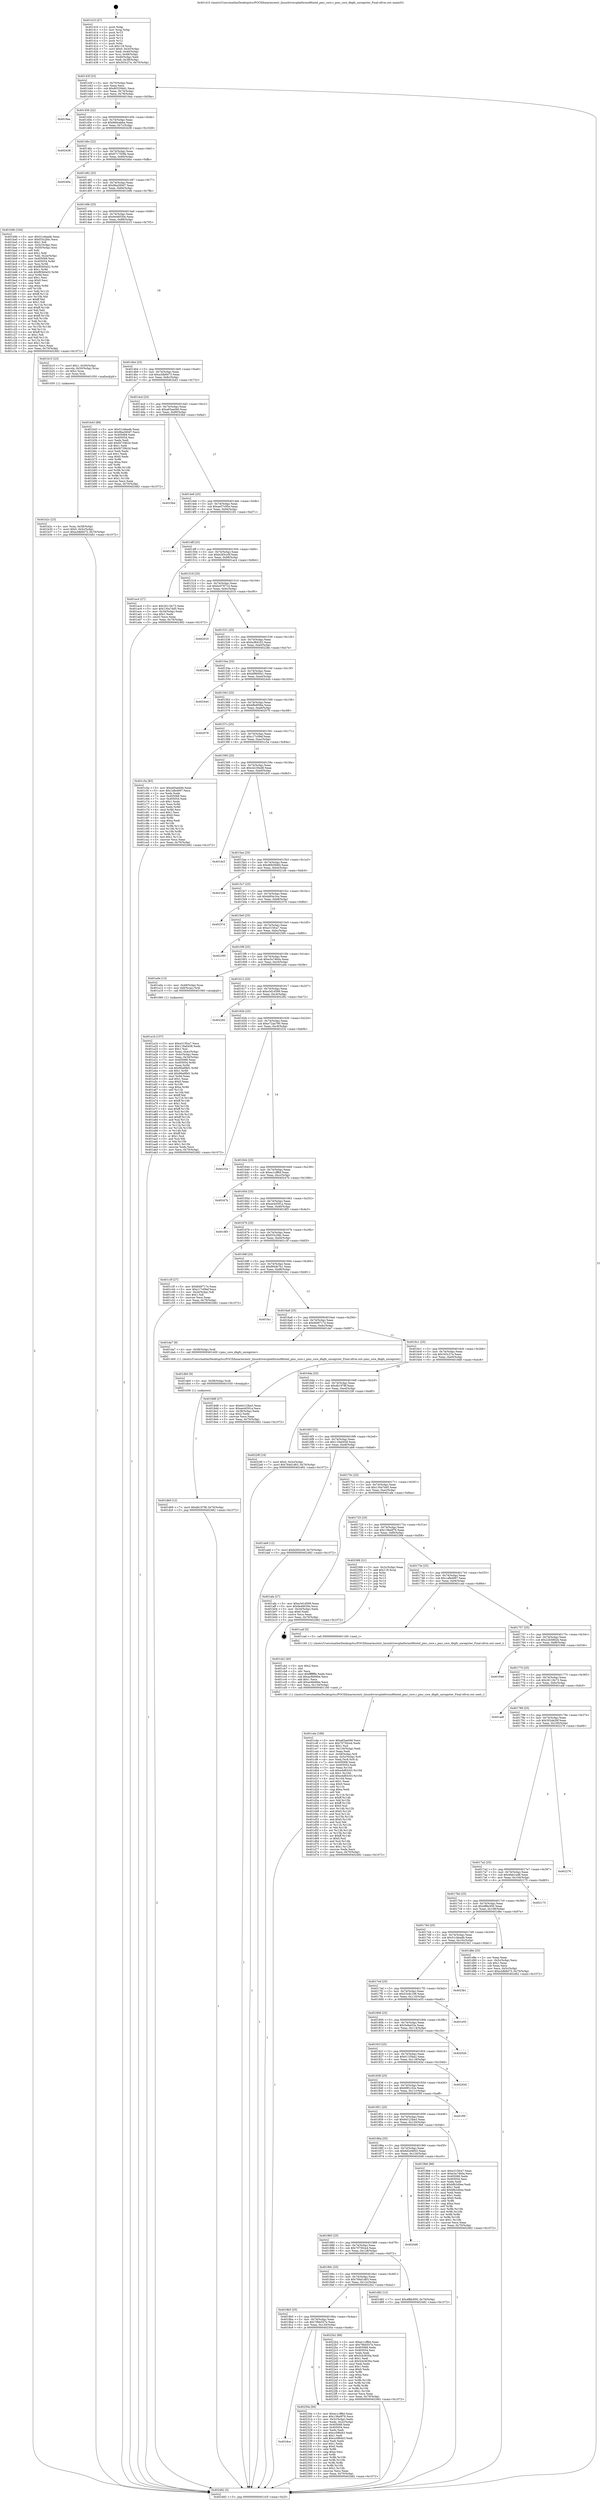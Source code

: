 digraph "0x401410" {
  label = "0x401410 (/mnt/c/Users/mathe/Desktop/tcc/POCII/binaries/extr_linuxdriversplatformx86intel_pmc_core.c_pmc_core_dbgfs_unregister_Final-ollvm.out::main(0))"
  labelloc = "t"
  node[shape=record]

  Entry [label="",width=0.3,height=0.3,shape=circle,fillcolor=black,style=filled]
  "0x40143f" [label="{
     0x40143f [23]\l
     | [instrs]\l
     &nbsp;&nbsp;0x40143f \<+3\>: mov -0x70(%rbp),%eax\l
     &nbsp;&nbsp;0x401442 \<+2\>: mov %eax,%ecx\l
     &nbsp;&nbsp;0x401444 \<+6\>: sub $0x803294d1,%ecx\l
     &nbsp;&nbsp;0x40144a \<+3\>: mov %eax,-0x74(%rbp)\l
     &nbsp;&nbsp;0x40144d \<+3\>: mov %ecx,-0x78(%rbp)\l
     &nbsp;&nbsp;0x401450 \<+6\>: je 00000000004019aa \<main+0x59a\>\l
  }"]
  "0x4019aa" [label="{
     0x4019aa\l
  }", style=dashed]
  "0x401456" [label="{
     0x401456 [22]\l
     | [instrs]\l
     &nbsp;&nbsp;0x401456 \<+5\>: jmp 000000000040145b \<main+0x4b\>\l
     &nbsp;&nbsp;0x40145b \<+3\>: mov -0x74(%rbp),%eax\l
     &nbsp;&nbsp;0x40145e \<+5\>: sub $0x86dcabba,%eax\l
     &nbsp;&nbsp;0x401463 \<+3\>: mov %eax,-0x7c(%rbp)\l
     &nbsp;&nbsp;0x401466 \<+6\>: je 0000000000402438 \<main+0x1028\>\l
  }"]
  Exit [label="",width=0.3,height=0.3,shape=circle,fillcolor=black,style=filled,peripheries=2]
  "0x402438" [label="{
     0x402438\l
  }", style=dashed]
  "0x40146c" [label="{
     0x40146c [22]\l
     | [instrs]\l
     &nbsp;&nbsp;0x40146c \<+5\>: jmp 0000000000401471 \<main+0x61\>\l
     &nbsp;&nbsp;0x401471 \<+3\>: mov -0x74(%rbp),%eax\l
     &nbsp;&nbsp;0x401474 \<+5\>: sub $0x8717509b,%eax\l
     &nbsp;&nbsp;0x401479 \<+3\>: mov %eax,-0x80(%rbp)\l
     &nbsp;&nbsp;0x40147c \<+6\>: je 000000000040240a \<main+0xffa\>\l
  }"]
  "0x4018ce" [label="{
     0x4018ce\l
  }", style=dashed]
  "0x40240a" [label="{
     0x40240a\l
  }", style=dashed]
  "0x401482" [label="{
     0x401482 [25]\l
     | [instrs]\l
     &nbsp;&nbsp;0x401482 \<+5\>: jmp 0000000000401487 \<main+0x77\>\l
     &nbsp;&nbsp;0x401487 \<+3\>: mov -0x74(%rbp),%eax\l
     &nbsp;&nbsp;0x40148a \<+5\>: sub $0x9ba260d7,%eax\l
     &nbsp;&nbsp;0x40148f \<+6\>: mov %eax,-0x84(%rbp)\l
     &nbsp;&nbsp;0x401495 \<+6\>: je 0000000000401b9b \<main+0x78b\>\l
  }"]
  "0x40230a" [label="{
     0x40230a [94]\l
     | [instrs]\l
     &nbsp;&nbsp;0x40230a \<+5\>: mov $0xec1cff6d,%eax\l
     &nbsp;&nbsp;0x40230f \<+5\>: mov $0x138a0f76,%ecx\l
     &nbsp;&nbsp;0x402314 \<+3\>: mov -0x3c(%rbp),%edx\l
     &nbsp;&nbsp;0x402317 \<+3\>: mov %edx,-0x2c(%rbp)\l
     &nbsp;&nbsp;0x40231a \<+7\>: mov 0x405068,%edx\l
     &nbsp;&nbsp;0x402321 \<+7\>: mov 0x405054,%esi\l
     &nbsp;&nbsp;0x402328 \<+2\>: mov %edx,%edi\l
     &nbsp;&nbsp;0x40232a \<+6\>: sub $0xcc0f6d43,%edi\l
     &nbsp;&nbsp;0x402330 \<+3\>: sub $0x1,%edi\l
     &nbsp;&nbsp;0x402333 \<+6\>: add $0xcc0f6d43,%edi\l
     &nbsp;&nbsp;0x402339 \<+3\>: imul %edi,%edx\l
     &nbsp;&nbsp;0x40233c \<+3\>: and $0x1,%edx\l
     &nbsp;&nbsp;0x40233f \<+3\>: cmp $0x0,%edx\l
     &nbsp;&nbsp;0x402342 \<+4\>: sete %r8b\l
     &nbsp;&nbsp;0x402346 \<+3\>: cmp $0xa,%esi\l
     &nbsp;&nbsp;0x402349 \<+4\>: setl %r9b\l
     &nbsp;&nbsp;0x40234d \<+3\>: mov %r8b,%r10b\l
     &nbsp;&nbsp;0x402350 \<+3\>: and %r9b,%r10b\l
     &nbsp;&nbsp;0x402353 \<+3\>: xor %r9b,%r8b\l
     &nbsp;&nbsp;0x402356 \<+3\>: or %r8b,%r10b\l
     &nbsp;&nbsp;0x402359 \<+4\>: test $0x1,%r10b\l
     &nbsp;&nbsp;0x40235d \<+3\>: cmovne %ecx,%eax\l
     &nbsp;&nbsp;0x402360 \<+3\>: mov %eax,-0x70(%rbp)\l
     &nbsp;&nbsp;0x402363 \<+5\>: jmp 0000000000402482 \<main+0x1072\>\l
  }"]
  "0x401b9b" [label="{
     0x401b9b [164]\l
     | [instrs]\l
     &nbsp;&nbsp;0x401b9b \<+5\>: mov $0x51cbbadb,%eax\l
     &nbsp;&nbsp;0x401ba0 \<+5\>: mov $0xf33c2fdc,%ecx\l
     &nbsp;&nbsp;0x401ba5 \<+2\>: mov $0x1,%dl\l
     &nbsp;&nbsp;0x401ba7 \<+3\>: mov -0x5c(%rbp),%esi\l
     &nbsp;&nbsp;0x401baa \<+3\>: cmp -0x50(%rbp),%esi\l
     &nbsp;&nbsp;0x401bad \<+4\>: setl %dil\l
     &nbsp;&nbsp;0x401bb1 \<+4\>: and $0x1,%dil\l
     &nbsp;&nbsp;0x401bb5 \<+4\>: mov %dil,-0x2e(%rbp)\l
     &nbsp;&nbsp;0x401bb9 \<+7\>: mov 0x405068,%esi\l
     &nbsp;&nbsp;0x401bc0 \<+8\>: mov 0x405054,%r8d\l
     &nbsp;&nbsp;0x401bc8 \<+3\>: mov %esi,%r9d\l
     &nbsp;&nbsp;0x401bcb \<+7\>: add $0xf83b0a52,%r9d\l
     &nbsp;&nbsp;0x401bd2 \<+4\>: sub $0x1,%r9d\l
     &nbsp;&nbsp;0x401bd6 \<+7\>: sub $0xf83b0a52,%r9d\l
     &nbsp;&nbsp;0x401bdd \<+4\>: imul %r9d,%esi\l
     &nbsp;&nbsp;0x401be1 \<+3\>: and $0x1,%esi\l
     &nbsp;&nbsp;0x401be4 \<+3\>: cmp $0x0,%esi\l
     &nbsp;&nbsp;0x401be7 \<+4\>: sete %dil\l
     &nbsp;&nbsp;0x401beb \<+4\>: cmp $0xa,%r8d\l
     &nbsp;&nbsp;0x401bef \<+4\>: setl %r10b\l
     &nbsp;&nbsp;0x401bf3 \<+3\>: mov %dil,%r11b\l
     &nbsp;&nbsp;0x401bf6 \<+4\>: xor $0xff,%r11b\l
     &nbsp;&nbsp;0x401bfa \<+3\>: mov %r10b,%bl\l
     &nbsp;&nbsp;0x401bfd \<+3\>: xor $0xff,%bl\l
     &nbsp;&nbsp;0x401c00 \<+3\>: xor $0x1,%dl\l
     &nbsp;&nbsp;0x401c03 \<+3\>: mov %r11b,%r14b\l
     &nbsp;&nbsp;0x401c06 \<+4\>: and $0xff,%r14b\l
     &nbsp;&nbsp;0x401c0a \<+3\>: and %dl,%dil\l
     &nbsp;&nbsp;0x401c0d \<+3\>: mov %bl,%r15b\l
     &nbsp;&nbsp;0x401c10 \<+4\>: and $0xff,%r15b\l
     &nbsp;&nbsp;0x401c14 \<+3\>: and %dl,%r10b\l
     &nbsp;&nbsp;0x401c17 \<+3\>: or %dil,%r14b\l
     &nbsp;&nbsp;0x401c1a \<+3\>: or %r10b,%r15b\l
     &nbsp;&nbsp;0x401c1d \<+3\>: xor %r15b,%r14b\l
     &nbsp;&nbsp;0x401c20 \<+3\>: or %bl,%r11b\l
     &nbsp;&nbsp;0x401c23 \<+4\>: xor $0xff,%r11b\l
     &nbsp;&nbsp;0x401c27 \<+3\>: or $0x1,%dl\l
     &nbsp;&nbsp;0x401c2a \<+3\>: and %dl,%r11b\l
     &nbsp;&nbsp;0x401c2d \<+3\>: or %r11b,%r14b\l
     &nbsp;&nbsp;0x401c30 \<+4\>: test $0x1,%r14b\l
     &nbsp;&nbsp;0x401c34 \<+3\>: cmovne %ecx,%eax\l
     &nbsp;&nbsp;0x401c37 \<+3\>: mov %eax,-0x70(%rbp)\l
     &nbsp;&nbsp;0x401c3a \<+5\>: jmp 0000000000402482 \<main+0x1072\>\l
  }"]
  "0x40149b" [label="{
     0x40149b [25]\l
     | [instrs]\l
     &nbsp;&nbsp;0x40149b \<+5\>: jmp 00000000004014a0 \<main+0x90\>\l
     &nbsp;&nbsp;0x4014a0 \<+3\>: mov -0x74(%rbp),%eax\l
     &nbsp;&nbsp;0x4014a3 \<+5\>: sub $0x9e46030e,%eax\l
     &nbsp;&nbsp;0x4014a8 \<+6\>: mov %eax,-0x88(%rbp)\l
     &nbsp;&nbsp;0x4014ae \<+6\>: je 0000000000401b15 \<main+0x705\>\l
  }"]
  "0x4018b5" [label="{
     0x4018b5 [25]\l
     | [instrs]\l
     &nbsp;&nbsp;0x4018b5 \<+5\>: jmp 00000000004018ba \<main+0x4aa\>\l
     &nbsp;&nbsp;0x4018ba \<+3\>: mov -0x74(%rbp),%eax\l
     &nbsp;&nbsp;0x4018bd \<+5\>: sub $0x79bb557e,%eax\l
     &nbsp;&nbsp;0x4018c2 \<+6\>: mov %eax,-0x130(%rbp)\l
     &nbsp;&nbsp;0x4018c8 \<+6\>: je 000000000040230a \<main+0xefa\>\l
  }"]
  "0x401b15" [label="{
     0x401b15 [23]\l
     | [instrs]\l
     &nbsp;&nbsp;0x401b15 \<+7\>: movl $0x1,-0x50(%rbp)\l
     &nbsp;&nbsp;0x401b1c \<+4\>: movslq -0x50(%rbp),%rax\l
     &nbsp;&nbsp;0x401b20 \<+4\>: shl $0x2,%rax\l
     &nbsp;&nbsp;0x401b24 \<+3\>: mov %rax,%rdi\l
     &nbsp;&nbsp;0x401b27 \<+5\>: call 0000000000401050 \<malloc@plt\>\l
     | [calls]\l
     &nbsp;&nbsp;0x401050 \{1\} (unknown)\l
  }"]
  "0x4014b4" [label="{
     0x4014b4 [25]\l
     | [instrs]\l
     &nbsp;&nbsp;0x4014b4 \<+5\>: jmp 00000000004014b9 \<main+0xa9\>\l
     &nbsp;&nbsp;0x4014b9 \<+3\>: mov -0x74(%rbp),%eax\l
     &nbsp;&nbsp;0x4014bc \<+5\>: sub $0xa3db8473,%eax\l
     &nbsp;&nbsp;0x4014c1 \<+6\>: mov %eax,-0x8c(%rbp)\l
     &nbsp;&nbsp;0x4014c7 \<+6\>: je 0000000000401b43 \<main+0x733\>\l
  }"]
  "0x4022b2" [label="{
     0x4022b2 [88]\l
     | [instrs]\l
     &nbsp;&nbsp;0x4022b2 \<+5\>: mov $0xec1cff6d,%eax\l
     &nbsp;&nbsp;0x4022b7 \<+5\>: mov $0x79bb557e,%ecx\l
     &nbsp;&nbsp;0x4022bc \<+7\>: mov 0x405068,%edx\l
     &nbsp;&nbsp;0x4022c3 \<+7\>: mov 0x405054,%esi\l
     &nbsp;&nbsp;0x4022ca \<+2\>: mov %edx,%edi\l
     &nbsp;&nbsp;0x4022cc \<+6\>: add $0x5cb3630a,%edi\l
     &nbsp;&nbsp;0x4022d2 \<+3\>: sub $0x1,%edi\l
     &nbsp;&nbsp;0x4022d5 \<+6\>: sub $0x5cb3630a,%edi\l
     &nbsp;&nbsp;0x4022db \<+3\>: imul %edi,%edx\l
     &nbsp;&nbsp;0x4022de \<+3\>: and $0x1,%edx\l
     &nbsp;&nbsp;0x4022e1 \<+3\>: cmp $0x0,%edx\l
     &nbsp;&nbsp;0x4022e4 \<+4\>: sete %r8b\l
     &nbsp;&nbsp;0x4022e8 \<+3\>: cmp $0xa,%esi\l
     &nbsp;&nbsp;0x4022eb \<+4\>: setl %r9b\l
     &nbsp;&nbsp;0x4022ef \<+3\>: mov %r8b,%r10b\l
     &nbsp;&nbsp;0x4022f2 \<+3\>: and %r9b,%r10b\l
     &nbsp;&nbsp;0x4022f5 \<+3\>: xor %r9b,%r8b\l
     &nbsp;&nbsp;0x4022f8 \<+3\>: or %r8b,%r10b\l
     &nbsp;&nbsp;0x4022fb \<+4\>: test $0x1,%r10b\l
     &nbsp;&nbsp;0x4022ff \<+3\>: cmovne %ecx,%eax\l
     &nbsp;&nbsp;0x402302 \<+3\>: mov %eax,-0x70(%rbp)\l
     &nbsp;&nbsp;0x402305 \<+5\>: jmp 0000000000402482 \<main+0x1072\>\l
  }"]
  "0x401b43" [label="{
     0x401b43 [88]\l
     | [instrs]\l
     &nbsp;&nbsp;0x401b43 \<+5\>: mov $0x51cbbadb,%eax\l
     &nbsp;&nbsp;0x401b48 \<+5\>: mov $0x9ba260d7,%ecx\l
     &nbsp;&nbsp;0x401b4d \<+7\>: mov 0x405068,%edx\l
     &nbsp;&nbsp;0x401b54 \<+7\>: mov 0x405054,%esi\l
     &nbsp;&nbsp;0x401b5b \<+2\>: mov %edx,%edi\l
     &nbsp;&nbsp;0x401b5d \<+6\>: add $0xf4729b2d,%edi\l
     &nbsp;&nbsp;0x401b63 \<+3\>: sub $0x1,%edi\l
     &nbsp;&nbsp;0x401b66 \<+6\>: sub $0xf4729b2d,%edi\l
     &nbsp;&nbsp;0x401b6c \<+3\>: imul %edi,%edx\l
     &nbsp;&nbsp;0x401b6f \<+3\>: and $0x1,%edx\l
     &nbsp;&nbsp;0x401b72 \<+3\>: cmp $0x0,%edx\l
     &nbsp;&nbsp;0x401b75 \<+4\>: sete %r8b\l
     &nbsp;&nbsp;0x401b79 \<+3\>: cmp $0xa,%esi\l
     &nbsp;&nbsp;0x401b7c \<+4\>: setl %r9b\l
     &nbsp;&nbsp;0x401b80 \<+3\>: mov %r8b,%r10b\l
     &nbsp;&nbsp;0x401b83 \<+3\>: and %r9b,%r10b\l
     &nbsp;&nbsp;0x401b86 \<+3\>: xor %r9b,%r8b\l
     &nbsp;&nbsp;0x401b89 \<+3\>: or %r8b,%r10b\l
     &nbsp;&nbsp;0x401b8c \<+4\>: test $0x1,%r10b\l
     &nbsp;&nbsp;0x401b90 \<+3\>: cmovne %ecx,%eax\l
     &nbsp;&nbsp;0x401b93 \<+3\>: mov %eax,-0x70(%rbp)\l
     &nbsp;&nbsp;0x401b96 \<+5\>: jmp 0000000000402482 \<main+0x1072\>\l
  }"]
  "0x4014cd" [label="{
     0x4014cd [25]\l
     | [instrs]\l
     &nbsp;&nbsp;0x4014cd \<+5\>: jmp 00000000004014d2 \<main+0xc2\>\l
     &nbsp;&nbsp;0x4014d2 \<+3\>: mov -0x74(%rbp),%eax\l
     &nbsp;&nbsp;0x4014d5 \<+5\>: sub $0xa65aed46,%eax\l
     &nbsp;&nbsp;0x4014da \<+6\>: mov %eax,-0x90(%rbp)\l
     &nbsp;&nbsp;0x4014e0 \<+6\>: je 00000000004023bd \<main+0xfad\>\l
  }"]
  "0x401db9" [label="{
     0x401db9 [12]\l
     | [instrs]\l
     &nbsp;&nbsp;0x401db9 \<+7\>: movl $0xdb1978f,-0x70(%rbp)\l
     &nbsp;&nbsp;0x401dc0 \<+5\>: jmp 0000000000402482 \<main+0x1072\>\l
  }"]
  "0x4023bd" [label="{
     0x4023bd\l
  }", style=dashed]
  "0x4014e6" [label="{
     0x4014e6 [25]\l
     | [instrs]\l
     &nbsp;&nbsp;0x4014e6 \<+5\>: jmp 00000000004014eb \<main+0xdb\>\l
     &nbsp;&nbsp;0x4014eb \<+3\>: mov -0x74(%rbp),%eax\l
     &nbsp;&nbsp;0x4014ee \<+5\>: sub $0xae57c95e,%eax\l
     &nbsp;&nbsp;0x4014f3 \<+6\>: mov %eax,-0x94(%rbp)\l
     &nbsp;&nbsp;0x4014f9 \<+6\>: je 0000000000402181 \<main+0xd71\>\l
  }"]
  "0x401db0" [label="{
     0x401db0 [9]\l
     | [instrs]\l
     &nbsp;&nbsp;0x401db0 \<+4\>: mov -0x58(%rbp),%rdi\l
     &nbsp;&nbsp;0x401db4 \<+5\>: call 0000000000401030 \<free@plt\>\l
     | [calls]\l
     &nbsp;&nbsp;0x401030 \{1\} (unknown)\l
  }"]
  "0x402181" [label="{
     0x402181\l
  }", style=dashed]
  "0x4014ff" [label="{
     0x4014ff [25]\l
     | [instrs]\l
     &nbsp;&nbsp;0x4014ff \<+5\>: jmp 0000000000401504 \<main+0xf4\>\l
     &nbsp;&nbsp;0x401504 \<+3\>: mov -0x74(%rbp),%eax\l
     &nbsp;&nbsp;0x401507 \<+5\>: sub $0xb265cc0f,%eax\l
     &nbsp;&nbsp;0x40150c \<+6\>: mov %eax,-0x98(%rbp)\l
     &nbsp;&nbsp;0x401512 \<+6\>: je 0000000000401ac4 \<main+0x6b4\>\l
  }"]
  "0x40189c" [label="{
     0x40189c [25]\l
     | [instrs]\l
     &nbsp;&nbsp;0x40189c \<+5\>: jmp 00000000004018a1 \<main+0x491\>\l
     &nbsp;&nbsp;0x4018a1 \<+3\>: mov -0x74(%rbp),%eax\l
     &nbsp;&nbsp;0x4018a4 \<+5\>: sub $0x784d1d63,%eax\l
     &nbsp;&nbsp;0x4018a9 \<+6\>: mov %eax,-0x12c(%rbp)\l
     &nbsp;&nbsp;0x4018af \<+6\>: je 00000000004022b2 \<main+0xea2\>\l
  }"]
  "0x401ac4" [label="{
     0x401ac4 [27]\l
     | [instrs]\l
     &nbsp;&nbsp;0x401ac4 \<+5\>: mov $0x26119c73,%eax\l
     &nbsp;&nbsp;0x401ac9 \<+5\>: mov $0x130a7dd5,%ecx\l
     &nbsp;&nbsp;0x401ace \<+3\>: mov -0x34(%rbp),%edx\l
     &nbsp;&nbsp;0x401ad1 \<+3\>: cmp $0x1,%edx\l
     &nbsp;&nbsp;0x401ad4 \<+3\>: cmovl %ecx,%eax\l
     &nbsp;&nbsp;0x401ad7 \<+3\>: mov %eax,-0x70(%rbp)\l
     &nbsp;&nbsp;0x401ada \<+5\>: jmp 0000000000402482 \<main+0x1072\>\l
  }"]
  "0x401518" [label="{
     0x401518 [25]\l
     | [instrs]\l
     &nbsp;&nbsp;0x401518 \<+5\>: jmp 000000000040151d \<main+0x10d\>\l
     &nbsp;&nbsp;0x40151d \<+3\>: mov -0x74(%rbp),%eax\l
     &nbsp;&nbsp;0x401520 \<+5\>: sub $0xbc07871d,%eax\l
     &nbsp;&nbsp;0x401525 \<+6\>: mov %eax,-0x9c(%rbp)\l
     &nbsp;&nbsp;0x40152b \<+6\>: je 0000000000402010 \<main+0xc00\>\l
  }"]
  "0x401d82" [label="{
     0x401d82 [12]\l
     | [instrs]\l
     &nbsp;&nbsp;0x401d82 \<+7\>: movl $0x4ffdc950,-0x70(%rbp)\l
     &nbsp;&nbsp;0x401d89 \<+5\>: jmp 0000000000402482 \<main+0x1072\>\l
  }"]
  "0x402010" [label="{
     0x402010\l
  }", style=dashed]
  "0x401531" [label="{
     0x401531 [25]\l
     | [instrs]\l
     &nbsp;&nbsp;0x401531 \<+5\>: jmp 0000000000401536 \<main+0x126\>\l
     &nbsp;&nbsp;0x401536 \<+3\>: mov -0x74(%rbp),%eax\l
     &nbsp;&nbsp;0x401539 \<+5\>: sub $0xbcf84252,%eax\l
     &nbsp;&nbsp;0x40153e \<+6\>: mov %eax,-0xa0(%rbp)\l
     &nbsp;&nbsp;0x401544 \<+6\>: je 000000000040228e \<main+0xe7e\>\l
  }"]
  "0x401883" [label="{
     0x401883 [25]\l
     | [instrs]\l
     &nbsp;&nbsp;0x401883 \<+5\>: jmp 0000000000401888 \<main+0x478\>\l
     &nbsp;&nbsp;0x401888 \<+3\>: mov -0x74(%rbp),%eax\l
     &nbsp;&nbsp;0x40188b \<+5\>: sub $0x70750ce4,%eax\l
     &nbsp;&nbsp;0x401890 \<+6\>: mov %eax,-0x128(%rbp)\l
     &nbsp;&nbsp;0x401896 \<+6\>: je 0000000000401d82 \<main+0x972\>\l
  }"]
  "0x40228e" [label="{
     0x40228e\l
  }", style=dashed]
  "0x40154a" [label="{
     0x40154a [25]\l
     | [instrs]\l
     &nbsp;&nbsp;0x40154a \<+5\>: jmp 000000000040154f \<main+0x13f\>\l
     &nbsp;&nbsp;0x40154f \<+3\>: mov -0x74(%rbp),%eax\l
     &nbsp;&nbsp;0x401552 \<+5\>: sub $0xbf9600e1,%eax\l
     &nbsp;&nbsp;0x401557 \<+6\>: mov %eax,-0xa4(%rbp)\l
     &nbsp;&nbsp;0x40155d \<+6\>: je 0000000000402444 \<main+0x1034\>\l
  }"]
  "0x4020d0" [label="{
     0x4020d0\l
  }", style=dashed]
  "0x402444" [label="{
     0x402444\l
  }", style=dashed]
  "0x401563" [label="{
     0x401563 [25]\l
     | [instrs]\l
     &nbsp;&nbsp;0x401563 \<+5\>: jmp 0000000000401568 \<main+0x158\>\l
     &nbsp;&nbsp;0x401568 \<+3\>: mov -0x74(%rbp),%eax\l
     &nbsp;&nbsp;0x40156b \<+5\>: sub $0xbfbd006a,%eax\l
     &nbsp;&nbsp;0x401570 \<+6\>: mov %eax,-0xa8(%rbp)\l
     &nbsp;&nbsp;0x401576 \<+6\>: je 0000000000402078 \<main+0xc68\>\l
  }"]
  "0x401cda" [label="{
     0x401cda [168]\l
     | [instrs]\l
     &nbsp;&nbsp;0x401cda \<+5\>: mov $0xa65aed46,%ecx\l
     &nbsp;&nbsp;0x401cdf \<+5\>: mov $0x70750ce4,%edx\l
     &nbsp;&nbsp;0x401ce4 \<+3\>: mov $0x1,%sil\l
     &nbsp;&nbsp;0x401ce7 \<+6\>: mov -0x134(%rbp),%edi\l
     &nbsp;&nbsp;0x401ced \<+3\>: imul %eax,%edi\l
     &nbsp;&nbsp;0x401cf0 \<+4\>: mov -0x58(%rbp),%r8\l
     &nbsp;&nbsp;0x401cf4 \<+4\>: movslq -0x5c(%rbp),%r9\l
     &nbsp;&nbsp;0x401cf8 \<+4\>: mov %edi,(%r8,%r9,4)\l
     &nbsp;&nbsp;0x401cfc \<+7\>: mov 0x405068,%eax\l
     &nbsp;&nbsp;0x401d03 \<+7\>: mov 0x405054,%edi\l
     &nbsp;&nbsp;0x401d0a \<+3\>: mov %eax,%r10d\l
     &nbsp;&nbsp;0x401d0d \<+7\>: sub $0xe4d83c03,%r10d\l
     &nbsp;&nbsp;0x401d14 \<+4\>: sub $0x1,%r10d\l
     &nbsp;&nbsp;0x401d18 \<+7\>: add $0xe4d83c03,%r10d\l
     &nbsp;&nbsp;0x401d1f \<+4\>: imul %r10d,%eax\l
     &nbsp;&nbsp;0x401d23 \<+3\>: and $0x1,%eax\l
     &nbsp;&nbsp;0x401d26 \<+3\>: cmp $0x0,%eax\l
     &nbsp;&nbsp;0x401d29 \<+4\>: sete %r11b\l
     &nbsp;&nbsp;0x401d2d \<+3\>: cmp $0xa,%edi\l
     &nbsp;&nbsp;0x401d30 \<+3\>: setl %bl\l
     &nbsp;&nbsp;0x401d33 \<+3\>: mov %r11b,%r14b\l
     &nbsp;&nbsp;0x401d36 \<+4\>: xor $0xff,%r14b\l
     &nbsp;&nbsp;0x401d3a \<+3\>: mov %bl,%r15b\l
     &nbsp;&nbsp;0x401d3d \<+4\>: xor $0xff,%r15b\l
     &nbsp;&nbsp;0x401d41 \<+4\>: xor $0x0,%sil\l
     &nbsp;&nbsp;0x401d45 \<+3\>: mov %r14b,%r12b\l
     &nbsp;&nbsp;0x401d48 \<+4\>: and $0x0,%r12b\l
     &nbsp;&nbsp;0x401d4c \<+3\>: and %sil,%r11b\l
     &nbsp;&nbsp;0x401d4f \<+3\>: mov %r15b,%r13b\l
     &nbsp;&nbsp;0x401d52 \<+4\>: and $0x0,%r13b\l
     &nbsp;&nbsp;0x401d56 \<+3\>: and %sil,%bl\l
     &nbsp;&nbsp;0x401d59 \<+3\>: or %r11b,%r12b\l
     &nbsp;&nbsp;0x401d5c \<+3\>: or %bl,%r13b\l
     &nbsp;&nbsp;0x401d5f \<+3\>: xor %r13b,%r12b\l
     &nbsp;&nbsp;0x401d62 \<+3\>: or %r15b,%r14b\l
     &nbsp;&nbsp;0x401d65 \<+4\>: xor $0xff,%r14b\l
     &nbsp;&nbsp;0x401d69 \<+4\>: or $0x0,%sil\l
     &nbsp;&nbsp;0x401d6d \<+3\>: and %sil,%r14b\l
     &nbsp;&nbsp;0x401d70 \<+3\>: or %r14b,%r12b\l
     &nbsp;&nbsp;0x401d73 \<+4\>: test $0x1,%r12b\l
     &nbsp;&nbsp;0x401d77 \<+3\>: cmovne %edx,%ecx\l
     &nbsp;&nbsp;0x401d7a \<+3\>: mov %ecx,-0x70(%rbp)\l
     &nbsp;&nbsp;0x401d7d \<+5\>: jmp 0000000000402482 \<main+0x1072\>\l
  }"]
  "0x402078" [label="{
     0x402078\l
  }", style=dashed]
  "0x40157c" [label="{
     0x40157c [25]\l
     | [instrs]\l
     &nbsp;&nbsp;0x40157c \<+5\>: jmp 0000000000401581 \<main+0x171\>\l
     &nbsp;&nbsp;0x401581 \<+3\>: mov -0x74(%rbp),%eax\l
     &nbsp;&nbsp;0x401584 \<+5\>: sub $0xc17c09ef,%eax\l
     &nbsp;&nbsp;0x401589 \<+6\>: mov %eax,-0xac(%rbp)\l
     &nbsp;&nbsp;0x40158f \<+6\>: je 0000000000401c5a \<main+0x84a\>\l
  }"]
  "0x401cb2" [label="{
     0x401cb2 [40]\l
     | [instrs]\l
     &nbsp;&nbsp;0x401cb2 \<+5\>: mov $0x2,%ecx\l
     &nbsp;&nbsp;0x401cb7 \<+1\>: cltd\l
     &nbsp;&nbsp;0x401cb8 \<+2\>: idiv %ecx\l
     &nbsp;&nbsp;0x401cba \<+6\>: imul $0xfffffffe,%edx,%ecx\l
     &nbsp;&nbsp;0x401cc0 \<+6\>: sub $0xac6b66be,%ecx\l
     &nbsp;&nbsp;0x401cc6 \<+3\>: add $0x1,%ecx\l
     &nbsp;&nbsp;0x401cc9 \<+6\>: add $0xac6b66be,%ecx\l
     &nbsp;&nbsp;0x401ccf \<+6\>: mov %ecx,-0x134(%rbp)\l
     &nbsp;&nbsp;0x401cd5 \<+5\>: call 0000000000401160 \<next_i\>\l
     | [calls]\l
     &nbsp;&nbsp;0x401160 \{1\} (/mnt/c/Users/mathe/Desktop/tcc/POCII/binaries/extr_linuxdriversplatformx86intel_pmc_core.c_pmc_core_dbgfs_unregister_Final-ollvm.out::next_i)\l
  }"]
  "0x401c5a" [label="{
     0x401c5a [83]\l
     | [instrs]\l
     &nbsp;&nbsp;0x401c5a \<+5\>: mov $0xa65aed46,%eax\l
     &nbsp;&nbsp;0x401c5f \<+5\>: mov $0x1afb4997,%ecx\l
     &nbsp;&nbsp;0x401c64 \<+2\>: xor %edx,%edx\l
     &nbsp;&nbsp;0x401c66 \<+7\>: mov 0x405068,%esi\l
     &nbsp;&nbsp;0x401c6d \<+7\>: mov 0x405054,%edi\l
     &nbsp;&nbsp;0x401c74 \<+3\>: sub $0x1,%edx\l
     &nbsp;&nbsp;0x401c77 \<+3\>: mov %esi,%r8d\l
     &nbsp;&nbsp;0x401c7a \<+3\>: add %edx,%r8d\l
     &nbsp;&nbsp;0x401c7d \<+4\>: imul %r8d,%esi\l
     &nbsp;&nbsp;0x401c81 \<+3\>: and $0x1,%esi\l
     &nbsp;&nbsp;0x401c84 \<+3\>: cmp $0x0,%esi\l
     &nbsp;&nbsp;0x401c87 \<+4\>: sete %r9b\l
     &nbsp;&nbsp;0x401c8b \<+3\>: cmp $0xa,%edi\l
     &nbsp;&nbsp;0x401c8e \<+4\>: setl %r10b\l
     &nbsp;&nbsp;0x401c92 \<+3\>: mov %r9b,%r11b\l
     &nbsp;&nbsp;0x401c95 \<+3\>: and %r10b,%r11b\l
     &nbsp;&nbsp;0x401c98 \<+3\>: xor %r10b,%r9b\l
     &nbsp;&nbsp;0x401c9b \<+3\>: or %r9b,%r11b\l
     &nbsp;&nbsp;0x401c9e \<+4\>: test $0x1,%r11b\l
     &nbsp;&nbsp;0x401ca2 \<+3\>: cmovne %ecx,%eax\l
     &nbsp;&nbsp;0x401ca5 \<+3\>: mov %eax,-0x70(%rbp)\l
     &nbsp;&nbsp;0x401ca8 \<+5\>: jmp 0000000000402482 \<main+0x1072\>\l
  }"]
  "0x401595" [label="{
     0x401595 [25]\l
     | [instrs]\l
     &nbsp;&nbsp;0x401595 \<+5\>: jmp 000000000040159a \<main+0x18a\>\l
     &nbsp;&nbsp;0x40159a \<+3\>: mov -0x74(%rbp),%eax\l
     &nbsp;&nbsp;0x40159d \<+5\>: sub $0xcb230ed8,%eax\l
     &nbsp;&nbsp;0x4015a2 \<+6\>: mov %eax,-0xb0(%rbp)\l
     &nbsp;&nbsp;0x4015a8 \<+6\>: je 0000000000401dc5 \<main+0x9b5\>\l
  }"]
  "0x401b2c" [label="{
     0x401b2c [23]\l
     | [instrs]\l
     &nbsp;&nbsp;0x401b2c \<+4\>: mov %rax,-0x58(%rbp)\l
     &nbsp;&nbsp;0x401b30 \<+7\>: movl $0x0,-0x5c(%rbp)\l
     &nbsp;&nbsp;0x401b37 \<+7\>: movl $0xa3db8473,-0x70(%rbp)\l
     &nbsp;&nbsp;0x401b3e \<+5\>: jmp 0000000000402482 \<main+0x1072\>\l
  }"]
  "0x401dc5" [label="{
     0x401dc5\l
  }", style=dashed]
  "0x4015ae" [label="{
     0x4015ae [25]\l
     | [instrs]\l
     &nbsp;&nbsp;0x4015ae \<+5\>: jmp 00000000004015b3 \<main+0x1a3\>\l
     &nbsp;&nbsp;0x4015b3 \<+3\>: mov -0x74(%rbp),%eax\l
     &nbsp;&nbsp;0x4015b6 \<+5\>: sub $0xd6929d64,%eax\l
     &nbsp;&nbsp;0x4015bb \<+6\>: mov %eax,-0xb4(%rbp)\l
     &nbsp;&nbsp;0x4015c1 \<+6\>: je 00000000004021d4 \<main+0xdc4\>\l
  }"]
  "0x401a1b" [label="{
     0x401a1b [157]\l
     | [instrs]\l
     &nbsp;&nbsp;0x401a1b \<+5\>: mov $0xe315fca7,%ecx\l
     &nbsp;&nbsp;0x401a20 \<+5\>: mov $0x118a0458,%edx\l
     &nbsp;&nbsp;0x401a25 \<+3\>: mov $0x1,%sil\l
     &nbsp;&nbsp;0x401a28 \<+3\>: mov %eax,-0x4c(%rbp)\l
     &nbsp;&nbsp;0x401a2b \<+3\>: mov -0x4c(%rbp),%eax\l
     &nbsp;&nbsp;0x401a2e \<+3\>: mov %eax,-0x34(%rbp)\l
     &nbsp;&nbsp;0x401a31 \<+7\>: mov 0x405068,%eax\l
     &nbsp;&nbsp;0x401a38 \<+8\>: mov 0x405054,%r8d\l
     &nbsp;&nbsp;0x401a40 \<+3\>: mov %eax,%r9d\l
     &nbsp;&nbsp;0x401a43 \<+7\>: sub $0x90a6fbf1,%r9d\l
     &nbsp;&nbsp;0x401a4a \<+4\>: sub $0x1,%r9d\l
     &nbsp;&nbsp;0x401a4e \<+7\>: add $0x90a6fbf1,%r9d\l
     &nbsp;&nbsp;0x401a55 \<+4\>: imul %r9d,%eax\l
     &nbsp;&nbsp;0x401a59 \<+3\>: and $0x1,%eax\l
     &nbsp;&nbsp;0x401a5c \<+3\>: cmp $0x0,%eax\l
     &nbsp;&nbsp;0x401a5f \<+4\>: sete %r10b\l
     &nbsp;&nbsp;0x401a63 \<+4\>: cmp $0xa,%r8d\l
     &nbsp;&nbsp;0x401a67 \<+4\>: setl %r11b\l
     &nbsp;&nbsp;0x401a6b \<+3\>: mov %r10b,%bl\l
     &nbsp;&nbsp;0x401a6e \<+3\>: xor $0xff,%bl\l
     &nbsp;&nbsp;0x401a71 \<+3\>: mov %r11b,%r14b\l
     &nbsp;&nbsp;0x401a74 \<+4\>: xor $0xff,%r14b\l
     &nbsp;&nbsp;0x401a78 \<+4\>: xor $0x1,%sil\l
     &nbsp;&nbsp;0x401a7c \<+3\>: mov %bl,%r15b\l
     &nbsp;&nbsp;0x401a7f \<+4\>: and $0xff,%r15b\l
     &nbsp;&nbsp;0x401a83 \<+3\>: and %sil,%r10b\l
     &nbsp;&nbsp;0x401a86 \<+3\>: mov %r14b,%r12b\l
     &nbsp;&nbsp;0x401a89 \<+4\>: and $0xff,%r12b\l
     &nbsp;&nbsp;0x401a8d \<+3\>: and %sil,%r11b\l
     &nbsp;&nbsp;0x401a90 \<+3\>: or %r10b,%r15b\l
     &nbsp;&nbsp;0x401a93 \<+3\>: or %r11b,%r12b\l
     &nbsp;&nbsp;0x401a96 \<+3\>: xor %r12b,%r15b\l
     &nbsp;&nbsp;0x401a99 \<+3\>: or %r14b,%bl\l
     &nbsp;&nbsp;0x401a9c \<+3\>: xor $0xff,%bl\l
     &nbsp;&nbsp;0x401a9f \<+4\>: or $0x1,%sil\l
     &nbsp;&nbsp;0x401aa3 \<+3\>: and %sil,%bl\l
     &nbsp;&nbsp;0x401aa6 \<+3\>: or %bl,%r15b\l
     &nbsp;&nbsp;0x401aa9 \<+4\>: test $0x1,%r15b\l
     &nbsp;&nbsp;0x401aad \<+3\>: cmovne %edx,%ecx\l
     &nbsp;&nbsp;0x401ab0 \<+3\>: mov %ecx,-0x70(%rbp)\l
     &nbsp;&nbsp;0x401ab3 \<+5\>: jmp 0000000000402482 \<main+0x1072\>\l
  }"]
  "0x4021d4" [label="{
     0x4021d4\l
  }", style=dashed]
  "0x4015c7" [label="{
     0x4015c7 [25]\l
     | [instrs]\l
     &nbsp;&nbsp;0x4015c7 \<+5\>: jmp 00000000004015cc \<main+0x1bc\>\l
     &nbsp;&nbsp;0x4015cc \<+3\>: mov -0x74(%rbp),%eax\l
     &nbsp;&nbsp;0x4015cf \<+5\>: sub $0xdd04c3ce,%eax\l
     &nbsp;&nbsp;0x4015d4 \<+6\>: mov %eax,-0xb8(%rbp)\l
     &nbsp;&nbsp;0x4015da \<+6\>: je 000000000040237d \<main+0xf6d\>\l
  }"]
  "0x40186a" [label="{
     0x40186a [25]\l
     | [instrs]\l
     &nbsp;&nbsp;0x40186a \<+5\>: jmp 000000000040186f \<main+0x45f\>\l
     &nbsp;&nbsp;0x40186f \<+3\>: mov -0x74(%rbp),%eax\l
     &nbsp;&nbsp;0x401872 \<+5\>: sub $0x6d2d4602,%eax\l
     &nbsp;&nbsp;0x401877 \<+6\>: mov %eax,-0x124(%rbp)\l
     &nbsp;&nbsp;0x40187d \<+6\>: je 00000000004020d0 \<main+0xcc0\>\l
  }"]
  "0x40237d" [label="{
     0x40237d\l
  }", style=dashed]
  "0x4015e0" [label="{
     0x4015e0 [25]\l
     | [instrs]\l
     &nbsp;&nbsp;0x4015e0 \<+5\>: jmp 00000000004015e5 \<main+0x1d5\>\l
     &nbsp;&nbsp;0x4015e5 \<+3\>: mov -0x74(%rbp),%eax\l
     &nbsp;&nbsp;0x4015e8 \<+5\>: sub $0xe315fca7,%eax\l
     &nbsp;&nbsp;0x4015ed \<+6\>: mov %eax,-0xbc(%rbp)\l
     &nbsp;&nbsp;0x4015f3 \<+6\>: je 0000000000402395 \<main+0xf85\>\l
  }"]
  "0x4019b6" [label="{
     0x4019b6 [88]\l
     | [instrs]\l
     &nbsp;&nbsp;0x4019b6 \<+5\>: mov $0xe315fca7,%eax\l
     &nbsp;&nbsp;0x4019bb \<+5\>: mov $0xe3a74b0a,%ecx\l
     &nbsp;&nbsp;0x4019c0 \<+7\>: mov 0x405068,%edx\l
     &nbsp;&nbsp;0x4019c7 \<+7\>: mov 0x405054,%esi\l
     &nbsp;&nbsp;0x4019ce \<+2\>: mov %edx,%edi\l
     &nbsp;&nbsp;0x4019d0 \<+6\>: sub $0xbfb2d0ee,%edi\l
     &nbsp;&nbsp;0x4019d6 \<+3\>: sub $0x1,%edi\l
     &nbsp;&nbsp;0x4019d9 \<+6\>: add $0xbfb2d0ee,%edi\l
     &nbsp;&nbsp;0x4019df \<+3\>: imul %edi,%edx\l
     &nbsp;&nbsp;0x4019e2 \<+3\>: and $0x1,%edx\l
     &nbsp;&nbsp;0x4019e5 \<+3\>: cmp $0x0,%edx\l
     &nbsp;&nbsp;0x4019e8 \<+4\>: sete %r8b\l
     &nbsp;&nbsp;0x4019ec \<+3\>: cmp $0xa,%esi\l
     &nbsp;&nbsp;0x4019ef \<+4\>: setl %r9b\l
     &nbsp;&nbsp;0x4019f3 \<+3\>: mov %r8b,%r10b\l
     &nbsp;&nbsp;0x4019f6 \<+3\>: and %r9b,%r10b\l
     &nbsp;&nbsp;0x4019f9 \<+3\>: xor %r9b,%r8b\l
     &nbsp;&nbsp;0x4019fc \<+3\>: or %r8b,%r10b\l
     &nbsp;&nbsp;0x4019ff \<+4\>: test $0x1,%r10b\l
     &nbsp;&nbsp;0x401a03 \<+3\>: cmovne %ecx,%eax\l
     &nbsp;&nbsp;0x401a06 \<+3\>: mov %eax,-0x70(%rbp)\l
     &nbsp;&nbsp;0x401a09 \<+5\>: jmp 0000000000402482 \<main+0x1072\>\l
  }"]
  "0x402395" [label="{
     0x402395\l
  }", style=dashed]
  "0x4015f9" [label="{
     0x4015f9 [25]\l
     | [instrs]\l
     &nbsp;&nbsp;0x4015f9 \<+5\>: jmp 00000000004015fe \<main+0x1ee\>\l
     &nbsp;&nbsp;0x4015fe \<+3\>: mov -0x74(%rbp),%eax\l
     &nbsp;&nbsp;0x401601 \<+5\>: sub $0xe3a74b0a,%eax\l
     &nbsp;&nbsp;0x401606 \<+6\>: mov %eax,-0xc0(%rbp)\l
     &nbsp;&nbsp;0x40160c \<+6\>: je 0000000000401a0e \<main+0x5fe\>\l
  }"]
  "0x401851" [label="{
     0x401851 [25]\l
     | [instrs]\l
     &nbsp;&nbsp;0x401851 \<+5\>: jmp 0000000000401856 \<main+0x446\>\l
     &nbsp;&nbsp;0x401856 \<+3\>: mov -0x74(%rbp),%eax\l
     &nbsp;&nbsp;0x401859 \<+5\>: sub $0x6d123be3,%eax\l
     &nbsp;&nbsp;0x40185e \<+6\>: mov %eax,-0x120(%rbp)\l
     &nbsp;&nbsp;0x401864 \<+6\>: je 00000000004019b6 \<main+0x5a6\>\l
  }"]
  "0x401a0e" [label="{
     0x401a0e [13]\l
     | [instrs]\l
     &nbsp;&nbsp;0x401a0e \<+4\>: mov -0x48(%rbp),%rax\l
     &nbsp;&nbsp;0x401a12 \<+4\>: mov 0x8(%rax),%rdi\l
     &nbsp;&nbsp;0x401a16 \<+5\>: call 0000000000401060 \<atoi@plt\>\l
     | [calls]\l
     &nbsp;&nbsp;0x401060 \{1\} (unknown)\l
  }"]
  "0x401612" [label="{
     0x401612 [25]\l
     | [instrs]\l
     &nbsp;&nbsp;0x401612 \<+5\>: jmp 0000000000401617 \<main+0x207\>\l
     &nbsp;&nbsp;0x401617 \<+3\>: mov -0x74(%rbp),%eax\l
     &nbsp;&nbsp;0x40161a \<+5\>: sub $0xe3d1d599,%eax\l
     &nbsp;&nbsp;0x40161f \<+6\>: mov %eax,-0xc4(%rbp)\l
     &nbsp;&nbsp;0x401625 \<+6\>: je 0000000000402282 \<main+0xe72\>\l
  }"]
  "0x401f0f" [label="{
     0x401f0f\l
  }", style=dashed]
  "0x402282" [label="{
     0x402282\l
  }", style=dashed]
  "0x40162b" [label="{
     0x40162b [25]\l
     | [instrs]\l
     &nbsp;&nbsp;0x40162b \<+5\>: jmp 0000000000401630 \<main+0x220\>\l
     &nbsp;&nbsp;0x401630 \<+3\>: mov -0x74(%rbp),%eax\l
     &nbsp;&nbsp;0x401633 \<+5\>: sub $0xe72aa790,%eax\l
     &nbsp;&nbsp;0x401638 \<+6\>: mov %eax,-0xc8(%rbp)\l
     &nbsp;&nbsp;0x40163e \<+6\>: je 0000000000401f1b \<main+0xb0b\>\l
  }"]
  "0x401838" [label="{
     0x401838 [25]\l
     | [instrs]\l
     &nbsp;&nbsp;0x401838 \<+5\>: jmp 000000000040183d \<main+0x42d\>\l
     &nbsp;&nbsp;0x40183d \<+3\>: mov -0x74(%rbp),%eax\l
     &nbsp;&nbsp;0x401840 \<+5\>: sub $0x69f1c32e,%eax\l
     &nbsp;&nbsp;0x401845 \<+6\>: mov %eax,-0x11c(%rbp)\l
     &nbsp;&nbsp;0x40184b \<+6\>: je 0000000000401f0f \<main+0xaff\>\l
  }"]
  "0x401f1b" [label="{
     0x401f1b\l
  }", style=dashed]
  "0x401644" [label="{
     0x401644 [25]\l
     | [instrs]\l
     &nbsp;&nbsp;0x401644 \<+5\>: jmp 0000000000401649 \<main+0x239\>\l
     &nbsp;&nbsp;0x401649 \<+3\>: mov -0x74(%rbp),%eax\l
     &nbsp;&nbsp;0x40164c \<+5\>: sub $0xec1cff6d,%eax\l
     &nbsp;&nbsp;0x401651 \<+6\>: mov %eax,-0xcc(%rbp)\l
     &nbsp;&nbsp;0x401657 \<+6\>: je 000000000040247b \<main+0x106b\>\l
  }"]
  "0x40245d" [label="{
     0x40245d\l
  }", style=dashed]
  "0x40247b" [label="{
     0x40247b\l
  }", style=dashed]
  "0x40165d" [label="{
     0x40165d [25]\l
     | [instrs]\l
     &nbsp;&nbsp;0x40165d \<+5\>: jmp 0000000000401662 \<main+0x252\>\l
     &nbsp;&nbsp;0x401662 \<+3\>: mov -0x74(%rbp),%eax\l
     &nbsp;&nbsp;0x401665 \<+5\>: sub $0xee44591a,%eax\l
     &nbsp;&nbsp;0x40166a \<+6\>: mov %eax,-0xd0(%rbp)\l
     &nbsp;&nbsp;0x401670 \<+6\>: je 00000000004018f3 \<main+0x4e3\>\l
  }"]
  "0x40181f" [label="{
     0x40181f [25]\l
     | [instrs]\l
     &nbsp;&nbsp;0x40181f \<+5\>: jmp 0000000000401824 \<main+0x414\>\l
     &nbsp;&nbsp;0x401824 \<+3\>: mov -0x74(%rbp),%eax\l
     &nbsp;&nbsp;0x401827 \<+5\>: sub $0x611f3be2,%eax\l
     &nbsp;&nbsp;0x40182c \<+6\>: mov %eax,-0x118(%rbp)\l
     &nbsp;&nbsp;0x401832 \<+6\>: je 000000000040245d \<main+0x104d\>\l
  }"]
  "0x4018f3" [label="{
     0x4018f3\l
  }", style=dashed]
  "0x401676" [label="{
     0x401676 [25]\l
     | [instrs]\l
     &nbsp;&nbsp;0x401676 \<+5\>: jmp 000000000040167b \<main+0x26b\>\l
     &nbsp;&nbsp;0x40167b \<+3\>: mov -0x74(%rbp),%eax\l
     &nbsp;&nbsp;0x40167e \<+5\>: sub $0xf33c2fdc,%eax\l
     &nbsp;&nbsp;0x401683 \<+6\>: mov %eax,-0xd4(%rbp)\l
     &nbsp;&nbsp;0x401689 \<+6\>: je 0000000000401c3f \<main+0x82f\>\l
  }"]
  "0x40202b" [label="{
     0x40202b\l
  }", style=dashed]
  "0x401c3f" [label="{
     0x401c3f [27]\l
     | [instrs]\l
     &nbsp;&nbsp;0x401c3f \<+5\>: mov $0xfd49717e,%eax\l
     &nbsp;&nbsp;0x401c44 \<+5\>: mov $0xc17c09ef,%ecx\l
     &nbsp;&nbsp;0x401c49 \<+3\>: mov -0x2e(%rbp),%dl\l
     &nbsp;&nbsp;0x401c4c \<+3\>: test $0x1,%dl\l
     &nbsp;&nbsp;0x401c4f \<+3\>: cmovne %ecx,%eax\l
     &nbsp;&nbsp;0x401c52 \<+3\>: mov %eax,-0x70(%rbp)\l
     &nbsp;&nbsp;0x401c55 \<+5\>: jmp 0000000000402482 \<main+0x1072\>\l
  }"]
  "0x40168f" [label="{
     0x40168f [25]\l
     | [instrs]\l
     &nbsp;&nbsp;0x40168f \<+5\>: jmp 0000000000401694 \<main+0x284\>\l
     &nbsp;&nbsp;0x401694 \<+3\>: mov -0x74(%rbp),%eax\l
     &nbsp;&nbsp;0x401697 \<+5\>: sub $0xf944b7b1,%eax\l
     &nbsp;&nbsp;0x40169c \<+6\>: mov %eax,-0xd8(%rbp)\l
     &nbsp;&nbsp;0x4016a2 \<+6\>: je 0000000000401fa1 \<main+0xb91\>\l
  }"]
  "0x401806" [label="{
     0x401806 [25]\l
     | [instrs]\l
     &nbsp;&nbsp;0x401806 \<+5\>: jmp 000000000040180b \<main+0x3fb\>\l
     &nbsp;&nbsp;0x40180b \<+3\>: mov -0x74(%rbp),%eax\l
     &nbsp;&nbsp;0x40180e \<+5\>: sub $0x5efae52a,%eax\l
     &nbsp;&nbsp;0x401813 \<+6\>: mov %eax,-0x114(%rbp)\l
     &nbsp;&nbsp;0x401819 \<+6\>: je 000000000040202b \<main+0xc1b\>\l
  }"]
  "0x401fa1" [label="{
     0x401fa1\l
  }", style=dashed]
  "0x4016a8" [label="{
     0x4016a8 [25]\l
     | [instrs]\l
     &nbsp;&nbsp;0x4016a8 \<+5\>: jmp 00000000004016ad \<main+0x29d\>\l
     &nbsp;&nbsp;0x4016ad \<+3\>: mov -0x74(%rbp),%eax\l
     &nbsp;&nbsp;0x4016b0 \<+5\>: sub $0xfd49717e,%eax\l
     &nbsp;&nbsp;0x4016b5 \<+6\>: mov %eax,-0xdc(%rbp)\l
     &nbsp;&nbsp;0x4016bb \<+6\>: je 0000000000401da7 \<main+0x997\>\l
  }"]
  "0x401e55" [label="{
     0x401e55\l
  }", style=dashed]
  "0x401da7" [label="{
     0x401da7 [9]\l
     | [instrs]\l
     &nbsp;&nbsp;0x401da7 \<+4\>: mov -0x58(%rbp),%rdi\l
     &nbsp;&nbsp;0x401dab \<+5\>: call 0000000000401400 \<pmc_core_dbgfs_unregister\>\l
     | [calls]\l
     &nbsp;&nbsp;0x401400 \{1\} (/mnt/c/Users/mathe/Desktop/tcc/POCII/binaries/extr_linuxdriversplatformx86intel_pmc_core.c_pmc_core_dbgfs_unregister_Final-ollvm.out::pmc_core_dbgfs_unregister)\l
  }"]
  "0x4016c1" [label="{
     0x4016c1 [25]\l
     | [instrs]\l
     &nbsp;&nbsp;0x4016c1 \<+5\>: jmp 00000000004016c6 \<main+0x2b6\>\l
     &nbsp;&nbsp;0x4016c6 \<+3\>: mov -0x74(%rbp),%eax\l
     &nbsp;&nbsp;0x4016c9 \<+5\>: sub $0x303c27e,%eax\l
     &nbsp;&nbsp;0x4016ce \<+6\>: mov %eax,-0xe0(%rbp)\l
     &nbsp;&nbsp;0x4016d4 \<+6\>: je 00000000004018d8 \<main+0x4c8\>\l
  }"]
  "0x4017ed" [label="{
     0x4017ed [25]\l
     | [instrs]\l
     &nbsp;&nbsp;0x4017ed \<+5\>: jmp 00000000004017f2 \<main+0x3e2\>\l
     &nbsp;&nbsp;0x4017f2 \<+3\>: mov -0x74(%rbp),%eax\l
     &nbsp;&nbsp;0x4017f5 \<+5\>: sub $0x53c8c106,%eax\l
     &nbsp;&nbsp;0x4017fa \<+6\>: mov %eax,-0x110(%rbp)\l
     &nbsp;&nbsp;0x401800 \<+6\>: je 0000000000401e55 \<main+0xa45\>\l
  }"]
  "0x4018d8" [label="{
     0x4018d8 [27]\l
     | [instrs]\l
     &nbsp;&nbsp;0x4018d8 \<+5\>: mov $0x6d123be3,%eax\l
     &nbsp;&nbsp;0x4018dd \<+5\>: mov $0xee44591a,%ecx\l
     &nbsp;&nbsp;0x4018e2 \<+3\>: mov -0x38(%rbp),%edx\l
     &nbsp;&nbsp;0x4018e5 \<+3\>: cmp $0x2,%edx\l
     &nbsp;&nbsp;0x4018e8 \<+3\>: cmovne %ecx,%eax\l
     &nbsp;&nbsp;0x4018eb \<+3\>: mov %eax,-0x70(%rbp)\l
     &nbsp;&nbsp;0x4018ee \<+5\>: jmp 0000000000402482 \<main+0x1072\>\l
  }"]
  "0x4016da" [label="{
     0x4016da [25]\l
     | [instrs]\l
     &nbsp;&nbsp;0x4016da \<+5\>: jmp 00000000004016df \<main+0x2cf\>\l
     &nbsp;&nbsp;0x4016df \<+3\>: mov -0x74(%rbp),%eax\l
     &nbsp;&nbsp;0x4016e2 \<+5\>: sub $0xdb1978f,%eax\l
     &nbsp;&nbsp;0x4016e7 \<+6\>: mov %eax,-0xe4(%rbp)\l
     &nbsp;&nbsp;0x4016ed \<+6\>: je 000000000040229f \<main+0xe8f\>\l
  }"]
  "0x402482" [label="{
     0x402482 [5]\l
     | [instrs]\l
     &nbsp;&nbsp;0x402482 \<+5\>: jmp 000000000040143f \<main+0x2f\>\l
  }"]
  "0x401410" [label="{
     0x401410 [47]\l
     | [instrs]\l
     &nbsp;&nbsp;0x401410 \<+1\>: push %rbp\l
     &nbsp;&nbsp;0x401411 \<+3\>: mov %rsp,%rbp\l
     &nbsp;&nbsp;0x401414 \<+2\>: push %r15\l
     &nbsp;&nbsp;0x401416 \<+2\>: push %r14\l
     &nbsp;&nbsp;0x401418 \<+2\>: push %r13\l
     &nbsp;&nbsp;0x40141a \<+2\>: push %r12\l
     &nbsp;&nbsp;0x40141c \<+1\>: push %rbx\l
     &nbsp;&nbsp;0x40141d \<+7\>: sub $0x118,%rsp\l
     &nbsp;&nbsp;0x401424 \<+7\>: movl $0x0,-0x3c(%rbp)\l
     &nbsp;&nbsp;0x40142b \<+3\>: mov %edi,-0x40(%rbp)\l
     &nbsp;&nbsp;0x40142e \<+4\>: mov %rsi,-0x48(%rbp)\l
     &nbsp;&nbsp;0x401432 \<+3\>: mov -0x40(%rbp),%edi\l
     &nbsp;&nbsp;0x401435 \<+3\>: mov %edi,-0x38(%rbp)\l
     &nbsp;&nbsp;0x401438 \<+7\>: movl $0x303c27e,-0x70(%rbp)\l
  }"]
  "0x4023b1" [label="{
     0x4023b1\l
  }", style=dashed]
  "0x40229f" [label="{
     0x40229f [19]\l
     | [instrs]\l
     &nbsp;&nbsp;0x40229f \<+7\>: movl $0x0,-0x3c(%rbp)\l
     &nbsp;&nbsp;0x4022a6 \<+7\>: movl $0x784d1d63,-0x70(%rbp)\l
     &nbsp;&nbsp;0x4022ad \<+5\>: jmp 0000000000402482 \<main+0x1072\>\l
  }"]
  "0x4016f3" [label="{
     0x4016f3 [25]\l
     | [instrs]\l
     &nbsp;&nbsp;0x4016f3 \<+5\>: jmp 00000000004016f8 \<main+0x2e8\>\l
     &nbsp;&nbsp;0x4016f8 \<+3\>: mov -0x74(%rbp),%eax\l
     &nbsp;&nbsp;0x4016fb \<+5\>: sub $0x118a0458,%eax\l
     &nbsp;&nbsp;0x401700 \<+6\>: mov %eax,-0xe8(%rbp)\l
     &nbsp;&nbsp;0x401706 \<+6\>: je 0000000000401ab8 \<main+0x6a8\>\l
  }"]
  "0x4017d4" [label="{
     0x4017d4 [25]\l
     | [instrs]\l
     &nbsp;&nbsp;0x4017d4 \<+5\>: jmp 00000000004017d9 \<main+0x3c9\>\l
     &nbsp;&nbsp;0x4017d9 \<+3\>: mov -0x74(%rbp),%eax\l
     &nbsp;&nbsp;0x4017dc \<+5\>: sub $0x51cbbadb,%eax\l
     &nbsp;&nbsp;0x4017e1 \<+6\>: mov %eax,-0x10c(%rbp)\l
     &nbsp;&nbsp;0x4017e7 \<+6\>: je 00000000004023b1 \<main+0xfa1\>\l
  }"]
  "0x401ab8" [label="{
     0x401ab8 [12]\l
     | [instrs]\l
     &nbsp;&nbsp;0x401ab8 \<+7\>: movl $0xb265cc0f,-0x70(%rbp)\l
     &nbsp;&nbsp;0x401abf \<+5\>: jmp 0000000000402482 \<main+0x1072\>\l
  }"]
  "0x40170c" [label="{
     0x40170c [25]\l
     | [instrs]\l
     &nbsp;&nbsp;0x40170c \<+5\>: jmp 0000000000401711 \<main+0x301\>\l
     &nbsp;&nbsp;0x401711 \<+3\>: mov -0x74(%rbp),%eax\l
     &nbsp;&nbsp;0x401714 \<+5\>: sub $0x130a7dd5,%eax\l
     &nbsp;&nbsp;0x401719 \<+6\>: mov %eax,-0xec(%rbp)\l
     &nbsp;&nbsp;0x40171f \<+6\>: je 0000000000401afa \<main+0x6ea\>\l
  }"]
  "0x401d8e" [label="{
     0x401d8e [25]\l
     | [instrs]\l
     &nbsp;&nbsp;0x401d8e \<+2\>: xor %eax,%eax\l
     &nbsp;&nbsp;0x401d90 \<+3\>: mov -0x5c(%rbp),%ecx\l
     &nbsp;&nbsp;0x401d93 \<+3\>: sub $0x1,%eax\l
     &nbsp;&nbsp;0x401d96 \<+2\>: sub %eax,%ecx\l
     &nbsp;&nbsp;0x401d98 \<+3\>: mov %ecx,-0x5c(%rbp)\l
     &nbsp;&nbsp;0x401d9b \<+7\>: movl $0xa3db8473,-0x70(%rbp)\l
     &nbsp;&nbsp;0x401da2 \<+5\>: jmp 0000000000402482 \<main+0x1072\>\l
  }"]
  "0x401afa" [label="{
     0x401afa [27]\l
     | [instrs]\l
     &nbsp;&nbsp;0x401afa \<+5\>: mov $0xe3d1d599,%eax\l
     &nbsp;&nbsp;0x401aff \<+5\>: mov $0x9e46030e,%ecx\l
     &nbsp;&nbsp;0x401b04 \<+3\>: mov -0x34(%rbp),%edx\l
     &nbsp;&nbsp;0x401b07 \<+3\>: cmp $0x0,%edx\l
     &nbsp;&nbsp;0x401b0a \<+3\>: cmove %ecx,%eax\l
     &nbsp;&nbsp;0x401b0d \<+3\>: mov %eax,-0x70(%rbp)\l
     &nbsp;&nbsp;0x401b10 \<+5\>: jmp 0000000000402482 \<main+0x1072\>\l
  }"]
  "0x401725" [label="{
     0x401725 [25]\l
     | [instrs]\l
     &nbsp;&nbsp;0x401725 \<+5\>: jmp 000000000040172a \<main+0x31a\>\l
     &nbsp;&nbsp;0x40172a \<+3\>: mov -0x74(%rbp),%eax\l
     &nbsp;&nbsp;0x40172d \<+5\>: sub $0x138a0f76,%eax\l
     &nbsp;&nbsp;0x401732 \<+6\>: mov %eax,-0xf0(%rbp)\l
     &nbsp;&nbsp;0x401738 \<+6\>: je 0000000000402368 \<main+0xf58\>\l
  }"]
  "0x4017bb" [label="{
     0x4017bb [25]\l
     | [instrs]\l
     &nbsp;&nbsp;0x4017bb \<+5\>: jmp 00000000004017c0 \<main+0x3b0\>\l
     &nbsp;&nbsp;0x4017c0 \<+3\>: mov -0x74(%rbp),%eax\l
     &nbsp;&nbsp;0x4017c3 \<+5\>: sub $0x4ffdc950,%eax\l
     &nbsp;&nbsp;0x4017c8 \<+6\>: mov %eax,-0x108(%rbp)\l
     &nbsp;&nbsp;0x4017ce \<+6\>: je 0000000000401d8e \<main+0x97e\>\l
  }"]
  "0x402368" [label="{
     0x402368 [21]\l
     | [instrs]\l
     &nbsp;&nbsp;0x402368 \<+3\>: mov -0x2c(%rbp),%eax\l
     &nbsp;&nbsp;0x40236b \<+7\>: add $0x118,%rsp\l
     &nbsp;&nbsp;0x402372 \<+1\>: pop %rbx\l
     &nbsp;&nbsp;0x402373 \<+2\>: pop %r12\l
     &nbsp;&nbsp;0x402375 \<+2\>: pop %r13\l
     &nbsp;&nbsp;0x402377 \<+2\>: pop %r14\l
     &nbsp;&nbsp;0x402379 \<+2\>: pop %r15\l
     &nbsp;&nbsp;0x40237b \<+1\>: pop %rbp\l
     &nbsp;&nbsp;0x40237c \<+1\>: ret\l
  }"]
  "0x40173e" [label="{
     0x40173e [25]\l
     | [instrs]\l
     &nbsp;&nbsp;0x40173e \<+5\>: jmp 0000000000401743 \<main+0x333\>\l
     &nbsp;&nbsp;0x401743 \<+3\>: mov -0x74(%rbp),%eax\l
     &nbsp;&nbsp;0x401746 \<+5\>: sub $0x1afb4997,%eax\l
     &nbsp;&nbsp;0x40174b \<+6\>: mov %eax,-0xf4(%rbp)\l
     &nbsp;&nbsp;0x401751 \<+6\>: je 0000000000401cad \<main+0x89d\>\l
  }"]
  "0x402175" [label="{
     0x402175\l
  }", style=dashed]
  "0x401cad" [label="{
     0x401cad [5]\l
     | [instrs]\l
     &nbsp;&nbsp;0x401cad \<+5\>: call 0000000000401160 \<next_i\>\l
     | [calls]\l
     &nbsp;&nbsp;0x401160 \{1\} (/mnt/c/Users/mathe/Desktop/tcc/POCII/binaries/extr_linuxdriversplatformx86intel_pmc_core.c_pmc_core_dbgfs_unregister_Final-ollvm.out::next_i)\l
  }"]
  "0x401757" [label="{
     0x401757 [25]\l
     | [instrs]\l
     &nbsp;&nbsp;0x401757 \<+5\>: jmp 000000000040175c \<main+0x34c\>\l
     &nbsp;&nbsp;0x40175c \<+3\>: mov -0x74(%rbp),%eax\l
     &nbsp;&nbsp;0x40175f \<+5\>: sub $0x22b5802b,%eax\l
     &nbsp;&nbsp;0x401764 \<+6\>: mov %eax,-0xf8(%rbp)\l
     &nbsp;&nbsp;0x40176a \<+6\>: je 0000000000401946 \<main+0x536\>\l
  }"]
  "0x4017a2" [label="{
     0x4017a2 [25]\l
     | [instrs]\l
     &nbsp;&nbsp;0x4017a2 \<+5\>: jmp 00000000004017a7 \<main+0x397\>\l
     &nbsp;&nbsp;0x4017a7 \<+3\>: mov -0x74(%rbp),%eax\l
     &nbsp;&nbsp;0x4017aa \<+5\>: sub $0x4fab1ad8,%eax\l
     &nbsp;&nbsp;0x4017af \<+6\>: mov %eax,-0x104(%rbp)\l
     &nbsp;&nbsp;0x4017b5 \<+6\>: je 0000000000402175 \<main+0xd65\>\l
  }"]
  "0x401946" [label="{
     0x401946\l
  }", style=dashed]
  "0x401770" [label="{
     0x401770 [25]\l
     | [instrs]\l
     &nbsp;&nbsp;0x401770 \<+5\>: jmp 0000000000401775 \<main+0x365\>\l
     &nbsp;&nbsp;0x401775 \<+3\>: mov -0x74(%rbp),%eax\l
     &nbsp;&nbsp;0x401778 \<+5\>: sub $0x26119c73,%eax\l
     &nbsp;&nbsp;0x40177d \<+6\>: mov %eax,-0xfc(%rbp)\l
     &nbsp;&nbsp;0x401783 \<+6\>: je 0000000000401adf \<main+0x6cf\>\l
  }"]
  "0x402276" [label="{
     0x402276\l
  }", style=dashed]
  "0x401adf" [label="{
     0x401adf\l
  }", style=dashed]
  "0x401789" [label="{
     0x401789 [25]\l
     | [instrs]\l
     &nbsp;&nbsp;0x401789 \<+5\>: jmp 000000000040178e \<main+0x37e\>\l
     &nbsp;&nbsp;0x40178e \<+3\>: mov -0x74(%rbp),%eax\l
     &nbsp;&nbsp;0x401791 \<+5\>: sub $0x302de26f,%eax\l
     &nbsp;&nbsp;0x401796 \<+6\>: mov %eax,-0x100(%rbp)\l
     &nbsp;&nbsp;0x40179c \<+6\>: je 0000000000402276 \<main+0xe66\>\l
  }"]
  Entry -> "0x401410" [label=" 1"]
  "0x40143f" -> "0x4019aa" [label=" 0"]
  "0x40143f" -> "0x401456" [label=" 22"]
  "0x402368" -> Exit [label=" 1"]
  "0x401456" -> "0x402438" [label=" 0"]
  "0x401456" -> "0x40146c" [label=" 22"]
  "0x40230a" -> "0x402482" [label=" 1"]
  "0x40146c" -> "0x40240a" [label=" 0"]
  "0x40146c" -> "0x401482" [label=" 22"]
  "0x4018b5" -> "0x4018ce" [label=" 0"]
  "0x401482" -> "0x401b9b" [label=" 2"]
  "0x401482" -> "0x40149b" [label=" 20"]
  "0x4018b5" -> "0x40230a" [label=" 1"]
  "0x40149b" -> "0x401b15" [label=" 1"]
  "0x40149b" -> "0x4014b4" [label=" 19"]
  "0x4022b2" -> "0x402482" [label=" 1"]
  "0x4014b4" -> "0x401b43" [label=" 2"]
  "0x4014b4" -> "0x4014cd" [label=" 17"]
  "0x40189c" -> "0x4018b5" [label=" 1"]
  "0x4014cd" -> "0x4023bd" [label=" 0"]
  "0x4014cd" -> "0x4014e6" [label=" 17"]
  "0x40189c" -> "0x4022b2" [label=" 1"]
  "0x4014e6" -> "0x402181" [label=" 0"]
  "0x4014e6" -> "0x4014ff" [label=" 17"]
  "0x40229f" -> "0x402482" [label=" 1"]
  "0x4014ff" -> "0x401ac4" [label=" 1"]
  "0x4014ff" -> "0x401518" [label=" 16"]
  "0x401db9" -> "0x402482" [label=" 1"]
  "0x401518" -> "0x402010" [label=" 0"]
  "0x401518" -> "0x401531" [label=" 16"]
  "0x401db0" -> "0x401db9" [label=" 1"]
  "0x401531" -> "0x40228e" [label=" 0"]
  "0x401531" -> "0x40154a" [label=" 16"]
  "0x401d8e" -> "0x402482" [label=" 1"]
  "0x40154a" -> "0x402444" [label=" 0"]
  "0x40154a" -> "0x401563" [label=" 16"]
  "0x401d82" -> "0x402482" [label=" 1"]
  "0x401563" -> "0x402078" [label=" 0"]
  "0x401563" -> "0x40157c" [label=" 16"]
  "0x401883" -> "0x401d82" [label=" 1"]
  "0x40157c" -> "0x401c5a" [label=" 1"]
  "0x40157c" -> "0x401595" [label=" 15"]
  "0x401da7" -> "0x401db0" [label=" 1"]
  "0x401595" -> "0x401dc5" [label=" 0"]
  "0x401595" -> "0x4015ae" [label=" 15"]
  "0x40186a" -> "0x401883" [label=" 3"]
  "0x4015ae" -> "0x4021d4" [label=" 0"]
  "0x4015ae" -> "0x4015c7" [label=" 15"]
  "0x40186a" -> "0x4020d0" [label=" 0"]
  "0x4015c7" -> "0x40237d" [label=" 0"]
  "0x4015c7" -> "0x4015e0" [label=" 15"]
  "0x401883" -> "0x40189c" [label=" 2"]
  "0x4015e0" -> "0x402395" [label=" 0"]
  "0x4015e0" -> "0x4015f9" [label=" 15"]
  "0x401cda" -> "0x402482" [label=" 1"]
  "0x4015f9" -> "0x401a0e" [label=" 1"]
  "0x4015f9" -> "0x401612" [label=" 14"]
  "0x401cad" -> "0x401cb2" [label=" 1"]
  "0x401612" -> "0x402282" [label=" 0"]
  "0x401612" -> "0x40162b" [label=" 14"]
  "0x401c5a" -> "0x402482" [label=" 1"]
  "0x40162b" -> "0x401f1b" [label=" 0"]
  "0x40162b" -> "0x401644" [label=" 14"]
  "0x401b9b" -> "0x402482" [label=" 2"]
  "0x401644" -> "0x40247b" [label=" 0"]
  "0x401644" -> "0x40165d" [label=" 14"]
  "0x401b43" -> "0x402482" [label=" 2"]
  "0x40165d" -> "0x4018f3" [label=" 0"]
  "0x40165d" -> "0x401676" [label=" 14"]
  "0x401b15" -> "0x401b2c" [label=" 1"]
  "0x401676" -> "0x401c3f" [label=" 2"]
  "0x401676" -> "0x40168f" [label=" 12"]
  "0x401afa" -> "0x402482" [label=" 1"]
  "0x40168f" -> "0x401fa1" [label=" 0"]
  "0x40168f" -> "0x4016a8" [label=" 12"]
  "0x401ab8" -> "0x402482" [label=" 1"]
  "0x4016a8" -> "0x401da7" [label=" 1"]
  "0x4016a8" -> "0x4016c1" [label=" 11"]
  "0x401a1b" -> "0x402482" [label=" 1"]
  "0x4016c1" -> "0x4018d8" [label=" 1"]
  "0x4016c1" -> "0x4016da" [label=" 10"]
  "0x4018d8" -> "0x402482" [label=" 1"]
  "0x401410" -> "0x40143f" [label=" 1"]
  "0x402482" -> "0x40143f" [label=" 21"]
  "0x4019b6" -> "0x402482" [label=" 1"]
  "0x4016da" -> "0x40229f" [label=" 1"]
  "0x4016da" -> "0x4016f3" [label=" 9"]
  "0x401851" -> "0x40186a" [label=" 3"]
  "0x4016f3" -> "0x401ab8" [label=" 1"]
  "0x4016f3" -> "0x40170c" [label=" 8"]
  "0x401cb2" -> "0x401cda" [label=" 1"]
  "0x40170c" -> "0x401afa" [label=" 1"]
  "0x40170c" -> "0x401725" [label=" 7"]
  "0x401838" -> "0x401851" [label=" 4"]
  "0x401725" -> "0x402368" [label=" 1"]
  "0x401725" -> "0x40173e" [label=" 6"]
  "0x401c3f" -> "0x402482" [label=" 2"]
  "0x40173e" -> "0x401cad" [label=" 1"]
  "0x40173e" -> "0x401757" [label=" 5"]
  "0x40181f" -> "0x401838" [label=" 4"]
  "0x401757" -> "0x401946" [label=" 0"]
  "0x401757" -> "0x401770" [label=" 5"]
  "0x401b2c" -> "0x402482" [label=" 1"]
  "0x401770" -> "0x401adf" [label=" 0"]
  "0x401770" -> "0x401789" [label=" 5"]
  "0x401806" -> "0x40181f" [label=" 4"]
  "0x401789" -> "0x402276" [label=" 0"]
  "0x401789" -> "0x4017a2" [label=" 5"]
  "0x40181f" -> "0x40245d" [label=" 0"]
  "0x4017a2" -> "0x402175" [label=" 0"]
  "0x4017a2" -> "0x4017bb" [label=" 5"]
  "0x401838" -> "0x401f0f" [label=" 0"]
  "0x4017bb" -> "0x401d8e" [label=" 1"]
  "0x4017bb" -> "0x4017d4" [label=" 4"]
  "0x401851" -> "0x4019b6" [label=" 1"]
  "0x4017d4" -> "0x4023b1" [label=" 0"]
  "0x4017d4" -> "0x4017ed" [label=" 4"]
  "0x401a0e" -> "0x401a1b" [label=" 1"]
  "0x4017ed" -> "0x401e55" [label=" 0"]
  "0x4017ed" -> "0x401806" [label=" 4"]
  "0x401ac4" -> "0x402482" [label=" 1"]
  "0x401806" -> "0x40202b" [label=" 0"]
}

